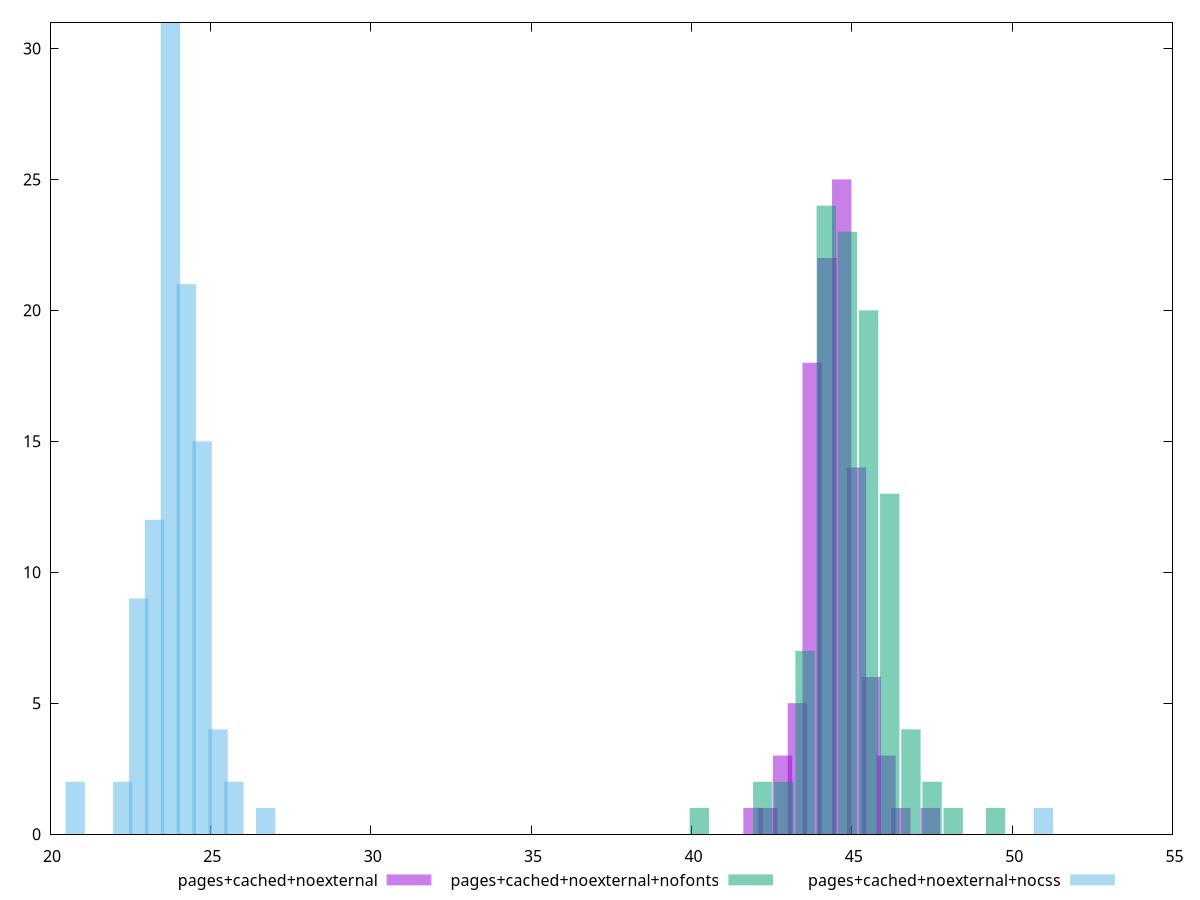 $_pagesCachedNoexternal <<EOF
43.76423223242365 18
44.68558448994836 25
45.60693674747307 6
44.22490836118601 22
45.14626061871072 14
43.3035561036613 5
42.84287997489895 3
46.52828900499778 1
46.06761287623542 3
41.92152771737424 1
47.44964126252249 1
42.38220384613659 1
EOF
$_pagesCachedNoexternalNofonts <<EOF
45.52405541517097 20
44.204517577050076 24
46.183824334231424 13
44.86428649611052 23
43.54474865798963 7
40.24590406268738 1
46.84359325329187 4
47.50336217235232 2
42.884979738929175 2
42.22521081986873 2
48.163131091412765 1
49.482668929533666 1
EOF
$_pagesCachedNoexternalNocss <<EOF
23.754426107909442 31
23.259542230661328 12
22.269774476165104 2
24.74419386240567 15
24.249309985157556 21
22.764658353413218 9
25.239077739653784 4
26.72372937139812 1
25.733961616901897 2
20.785122844420762 2
50.97303935655568 1
EOF
set key outside below
set terminal pngcairo
set output "report_00006_2020-11-02T20-21-41.718Z/bootup-time/bootup-time_pages+cached+noexternal_pages+cached+noexternal+nofonts_pages+cached+noexternal+nocss+hist.png"
set boxwidth 0.6037583302426984
set style fill transparent solid 0.5 noborder
set yrange [0:31]
plot $_pagesCachedNoexternal title "pages+cached+noexternal" with boxes ,$_pagesCachedNoexternalNofonts title "pages+cached+noexternal+nofonts" with boxes ,$_pagesCachedNoexternalNocss title "pages+cached+noexternal+nocss" with boxes ,